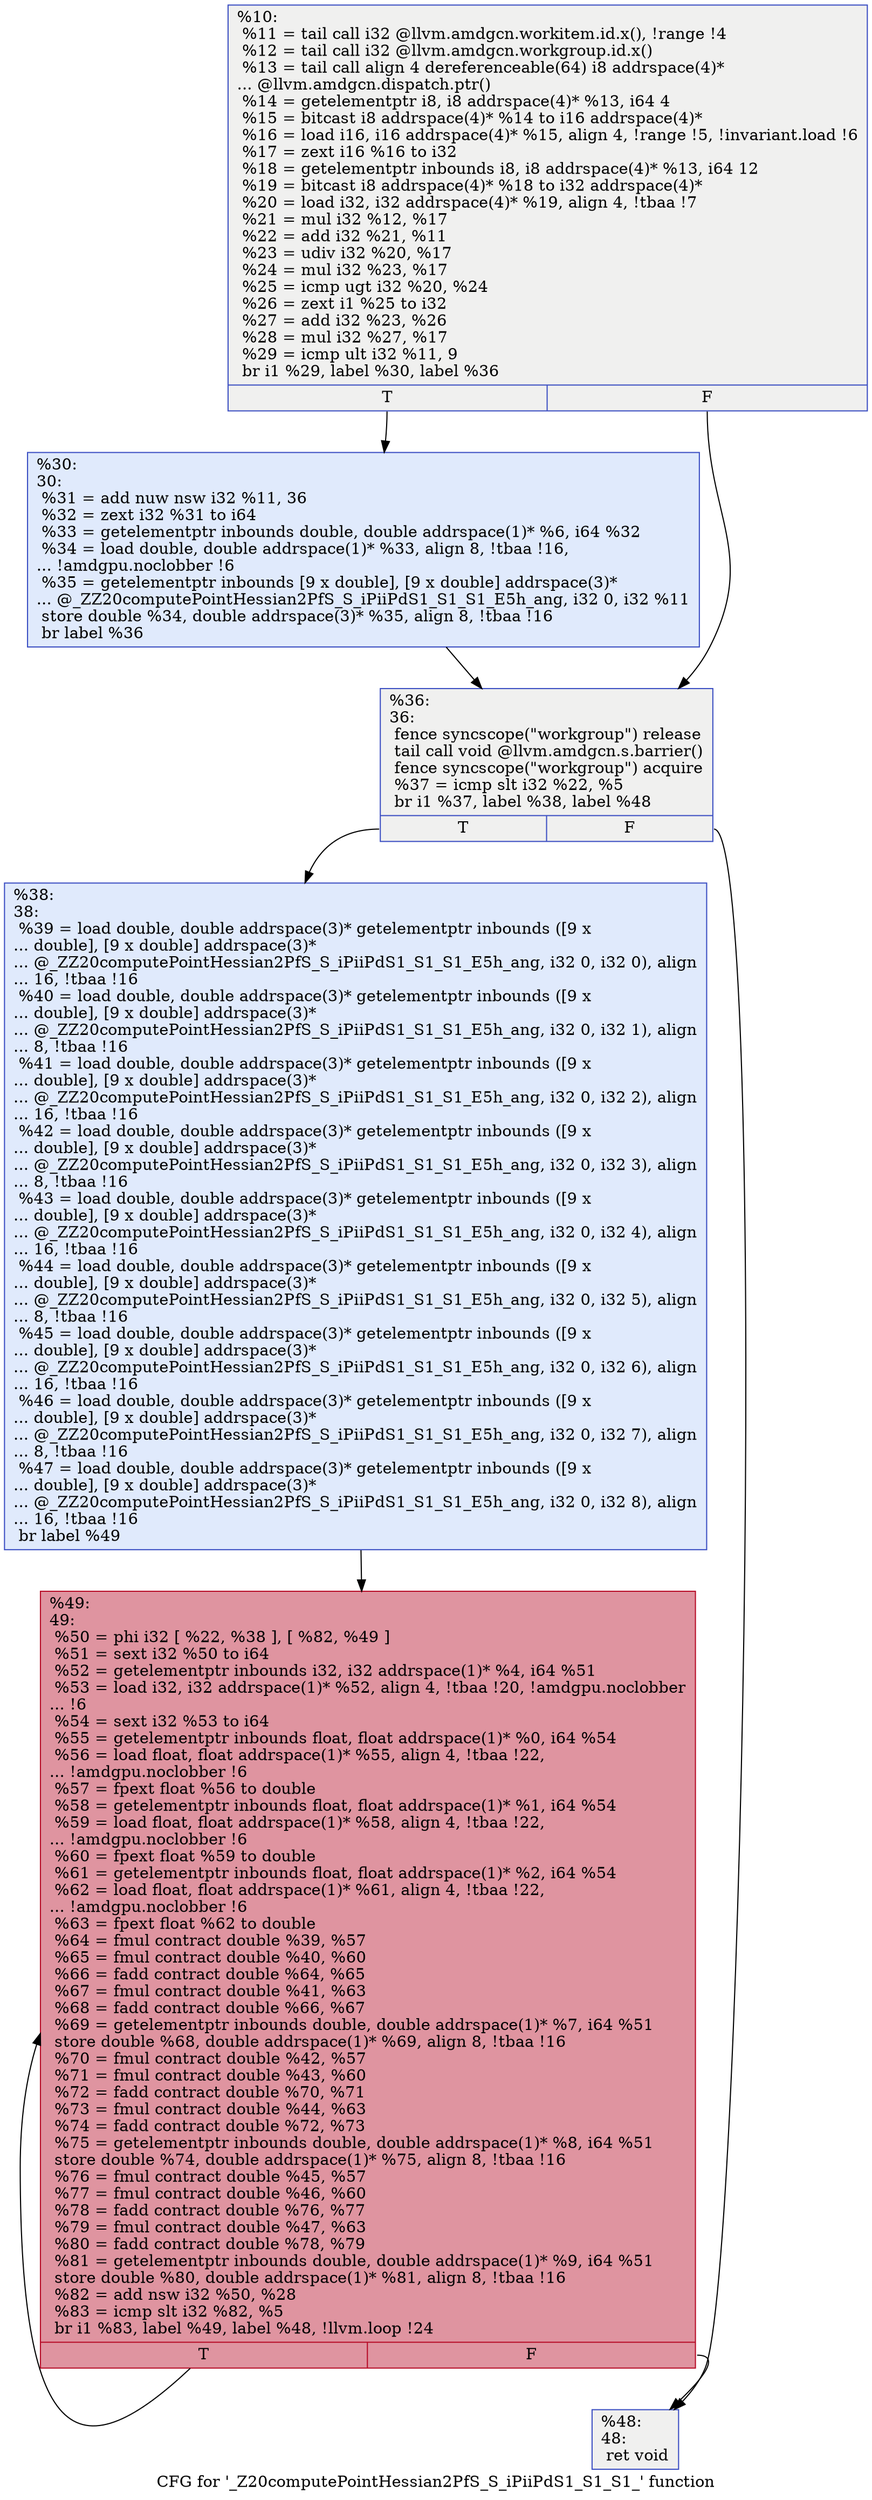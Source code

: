 digraph "CFG for '_Z20computePointHessian2PfS_S_iPiiPdS1_S1_S1_' function" {
	label="CFG for '_Z20computePointHessian2PfS_S_iPiiPdS1_S1_S1_' function";

	Node0x5ebec40 [shape=record,color="#3d50c3ff", style=filled, fillcolor="#dedcdb70",label="{%10:\l  %11 = tail call i32 @llvm.amdgcn.workitem.id.x(), !range !4\l  %12 = tail call i32 @llvm.amdgcn.workgroup.id.x()\l  %13 = tail call align 4 dereferenceable(64) i8 addrspace(4)*\l... @llvm.amdgcn.dispatch.ptr()\l  %14 = getelementptr i8, i8 addrspace(4)* %13, i64 4\l  %15 = bitcast i8 addrspace(4)* %14 to i16 addrspace(4)*\l  %16 = load i16, i16 addrspace(4)* %15, align 4, !range !5, !invariant.load !6\l  %17 = zext i16 %16 to i32\l  %18 = getelementptr inbounds i8, i8 addrspace(4)* %13, i64 12\l  %19 = bitcast i8 addrspace(4)* %18 to i32 addrspace(4)*\l  %20 = load i32, i32 addrspace(4)* %19, align 4, !tbaa !7\l  %21 = mul i32 %12, %17\l  %22 = add i32 %21, %11\l  %23 = udiv i32 %20, %17\l  %24 = mul i32 %23, %17\l  %25 = icmp ugt i32 %20, %24\l  %26 = zext i1 %25 to i32\l  %27 = add i32 %23, %26\l  %28 = mul i32 %27, %17\l  %29 = icmp ult i32 %11, 9\l  br i1 %29, label %30, label %36\l|{<s0>T|<s1>F}}"];
	Node0x5ebec40:s0 -> Node0x5ec1880;
	Node0x5ebec40:s1 -> Node0x5ec1910;
	Node0x5ec1880 [shape=record,color="#3d50c3ff", style=filled, fillcolor="#b9d0f970",label="{%30:\l30:                                               \l  %31 = add nuw nsw i32 %11, 36\l  %32 = zext i32 %31 to i64\l  %33 = getelementptr inbounds double, double addrspace(1)* %6, i64 %32\l  %34 = load double, double addrspace(1)* %33, align 8, !tbaa !16,\l... !amdgpu.noclobber !6\l  %35 = getelementptr inbounds [9 x double], [9 x double] addrspace(3)*\l... @_ZZ20computePointHessian2PfS_S_iPiiPdS1_S1_S1_E5h_ang, i32 0, i32 %11\l  store double %34, double addrspace(3)* %35, align 8, !tbaa !16\l  br label %36\l}"];
	Node0x5ec1880 -> Node0x5ec1910;
	Node0x5ec1910 [shape=record,color="#3d50c3ff", style=filled, fillcolor="#dedcdb70",label="{%36:\l36:                                               \l  fence syncscope(\"workgroup\") release\l  tail call void @llvm.amdgcn.s.barrier()\l  fence syncscope(\"workgroup\") acquire\l  %37 = icmp slt i32 %22, %5\l  br i1 %37, label %38, label %48\l|{<s0>T|<s1>F}}"];
	Node0x5ec1910:s0 -> Node0x5ec30d0;
	Node0x5ec1910:s1 -> Node0x5ec3120;
	Node0x5ec30d0 [shape=record,color="#3d50c3ff", style=filled, fillcolor="#b9d0f970",label="{%38:\l38:                                               \l  %39 = load double, double addrspace(3)* getelementptr inbounds ([9 x\l... double], [9 x double] addrspace(3)*\l... @_ZZ20computePointHessian2PfS_S_iPiiPdS1_S1_S1_E5h_ang, i32 0, i32 0), align\l... 16, !tbaa !16\l  %40 = load double, double addrspace(3)* getelementptr inbounds ([9 x\l... double], [9 x double] addrspace(3)*\l... @_ZZ20computePointHessian2PfS_S_iPiiPdS1_S1_S1_E5h_ang, i32 0, i32 1), align\l... 8, !tbaa !16\l  %41 = load double, double addrspace(3)* getelementptr inbounds ([9 x\l... double], [9 x double] addrspace(3)*\l... @_ZZ20computePointHessian2PfS_S_iPiiPdS1_S1_S1_E5h_ang, i32 0, i32 2), align\l... 16, !tbaa !16\l  %42 = load double, double addrspace(3)* getelementptr inbounds ([9 x\l... double], [9 x double] addrspace(3)*\l... @_ZZ20computePointHessian2PfS_S_iPiiPdS1_S1_S1_E5h_ang, i32 0, i32 3), align\l... 8, !tbaa !16\l  %43 = load double, double addrspace(3)* getelementptr inbounds ([9 x\l... double], [9 x double] addrspace(3)*\l... @_ZZ20computePointHessian2PfS_S_iPiiPdS1_S1_S1_E5h_ang, i32 0, i32 4), align\l... 16, !tbaa !16\l  %44 = load double, double addrspace(3)* getelementptr inbounds ([9 x\l... double], [9 x double] addrspace(3)*\l... @_ZZ20computePointHessian2PfS_S_iPiiPdS1_S1_S1_E5h_ang, i32 0, i32 5), align\l... 8, !tbaa !16\l  %45 = load double, double addrspace(3)* getelementptr inbounds ([9 x\l... double], [9 x double] addrspace(3)*\l... @_ZZ20computePointHessian2PfS_S_iPiiPdS1_S1_S1_E5h_ang, i32 0, i32 6), align\l... 16, !tbaa !16\l  %46 = load double, double addrspace(3)* getelementptr inbounds ([9 x\l... double], [9 x double] addrspace(3)*\l... @_ZZ20computePointHessian2PfS_S_iPiiPdS1_S1_S1_E5h_ang, i32 0, i32 7), align\l... 8, !tbaa !16\l  %47 = load double, double addrspace(3)* getelementptr inbounds ([9 x\l... double], [9 x double] addrspace(3)*\l... @_ZZ20computePointHessian2PfS_S_iPiiPdS1_S1_S1_E5h_ang, i32 0, i32 8), align\l... 16, !tbaa !16\l  br label %49\l}"];
	Node0x5ec30d0 -> Node0x5ec3f80;
	Node0x5ec3120 [shape=record,color="#3d50c3ff", style=filled, fillcolor="#dedcdb70",label="{%48:\l48:                                               \l  ret void\l}"];
	Node0x5ec3f80 [shape=record,color="#b70d28ff", style=filled, fillcolor="#b70d2870",label="{%49:\l49:                                               \l  %50 = phi i32 [ %22, %38 ], [ %82, %49 ]\l  %51 = sext i32 %50 to i64\l  %52 = getelementptr inbounds i32, i32 addrspace(1)* %4, i64 %51\l  %53 = load i32, i32 addrspace(1)* %52, align 4, !tbaa !20, !amdgpu.noclobber\l... !6\l  %54 = sext i32 %53 to i64\l  %55 = getelementptr inbounds float, float addrspace(1)* %0, i64 %54\l  %56 = load float, float addrspace(1)* %55, align 4, !tbaa !22,\l... !amdgpu.noclobber !6\l  %57 = fpext float %56 to double\l  %58 = getelementptr inbounds float, float addrspace(1)* %1, i64 %54\l  %59 = load float, float addrspace(1)* %58, align 4, !tbaa !22,\l... !amdgpu.noclobber !6\l  %60 = fpext float %59 to double\l  %61 = getelementptr inbounds float, float addrspace(1)* %2, i64 %54\l  %62 = load float, float addrspace(1)* %61, align 4, !tbaa !22,\l... !amdgpu.noclobber !6\l  %63 = fpext float %62 to double\l  %64 = fmul contract double %39, %57\l  %65 = fmul contract double %40, %60\l  %66 = fadd contract double %64, %65\l  %67 = fmul contract double %41, %63\l  %68 = fadd contract double %66, %67\l  %69 = getelementptr inbounds double, double addrspace(1)* %7, i64 %51\l  store double %68, double addrspace(1)* %69, align 8, !tbaa !16\l  %70 = fmul contract double %42, %57\l  %71 = fmul contract double %43, %60\l  %72 = fadd contract double %70, %71\l  %73 = fmul contract double %44, %63\l  %74 = fadd contract double %72, %73\l  %75 = getelementptr inbounds double, double addrspace(1)* %8, i64 %51\l  store double %74, double addrspace(1)* %75, align 8, !tbaa !16\l  %76 = fmul contract double %45, %57\l  %77 = fmul contract double %46, %60\l  %78 = fadd contract double %76, %77\l  %79 = fmul contract double %47, %63\l  %80 = fadd contract double %78, %79\l  %81 = getelementptr inbounds double, double addrspace(1)* %9, i64 %51\l  store double %80, double addrspace(1)* %81, align 8, !tbaa !16\l  %82 = add nsw i32 %50, %28\l  %83 = icmp slt i32 %82, %5\l  br i1 %83, label %49, label %48, !llvm.loop !24\l|{<s0>T|<s1>F}}"];
	Node0x5ec3f80:s0 -> Node0x5ec3f80;
	Node0x5ec3f80:s1 -> Node0x5ec3120;
}
